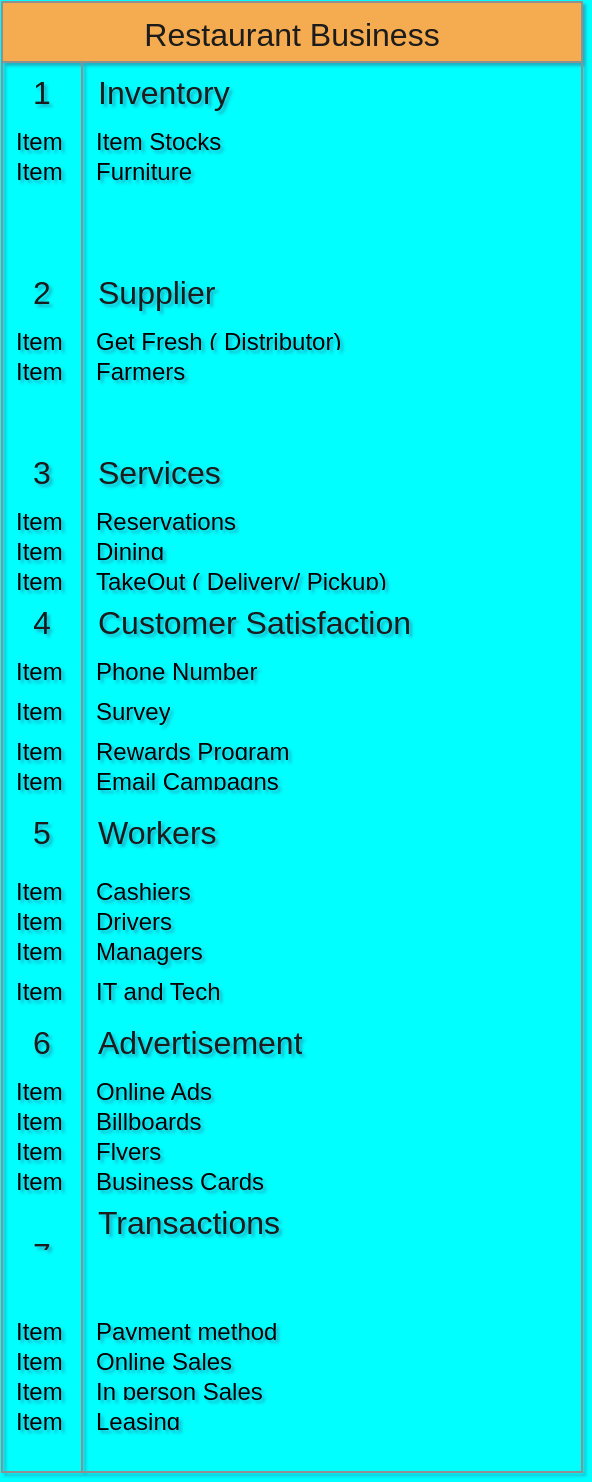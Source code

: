 <mxfile version="24.7.17">
  <diagram name="Page-1" id="s_CmlT2ljx63GRdVbJf7">
    <mxGraphModel dx="1042" dy="1830" grid="1" gridSize="10" guides="1" tooltips="1" connect="1" arrows="1" fold="1" page="1" pageScale="1" pageWidth="827" pageHeight="1169" background="#00FFFF" math="0" shadow="1">
      <root>
        <mxCell id="0" />
        <mxCell id="1" parent="0" />
        <mxCell id="Ntl6VfkrKiZV54SrpeyR-69" value="Restaurant Business" style="shape=table;startSize=30;container=1;collapsible=0;childLayout=tableLayout;fixedRows=1;rowLines=0;fontStyle=0;strokeColor=#909090;fontSize=16;rounded=0;labelBackgroundColor=none;fillColor=#F5AB50;fontColor=#1A1A1A;" vertex="1" parent="1">
          <mxGeometry x="130" y="-952" width="290" height="735" as="geometry" />
        </mxCell>
        <mxCell id="Ntl6VfkrKiZV54SrpeyR-70" value="" style="shape=tableRow;horizontal=0;startSize=0;swimlaneHead=0;swimlaneBody=0;top=0;left=0;bottom=0;right=0;collapsible=0;dropTarget=0;fillColor=none;points=[[0,0.5],[1,0.5]];portConstraint=eastwest;strokeColor=#909090;fontSize=16;rounded=0;labelBackgroundColor=none;fontColor=#1A1A1A;" vertex="1" parent="Ntl6VfkrKiZV54SrpeyR-69">
          <mxGeometry y="30" width="290" height="30" as="geometry" />
        </mxCell>
        <mxCell id="Ntl6VfkrKiZV54SrpeyR-71" value="1" style="shape=partialRectangle;html=1;whiteSpace=wrap;connectable=0;fillColor=none;top=0;left=0;bottom=0;right=0;overflow=hidden;pointerEvents=1;strokeColor=#909090;fontSize=16;rounded=0;labelBackgroundColor=none;fontColor=#1A1A1A;" vertex="1" parent="Ntl6VfkrKiZV54SrpeyR-70">
          <mxGeometry width="40" height="30" as="geometry">
            <mxRectangle width="40" height="30" as="alternateBounds" />
          </mxGeometry>
        </mxCell>
        <mxCell id="Ntl6VfkrKiZV54SrpeyR-72" value="Inventory" style="shape=partialRectangle;html=1;whiteSpace=wrap;connectable=0;fillColor=none;top=0;left=0;bottom=0;right=0;align=left;spacingLeft=6;overflow=hidden;strokeColor=#909090;fontSize=16;rounded=0;labelBackgroundColor=none;fontColor=#1A1A1A;" vertex="1" parent="Ntl6VfkrKiZV54SrpeyR-70">
          <mxGeometry x="40" width="250" height="30" as="geometry">
            <mxRectangle width="250" height="30" as="alternateBounds" />
          </mxGeometry>
        </mxCell>
        <mxCell id="Ntl6VfkrKiZV54SrpeyR-193" value="" style="shape=tableRow;horizontal=0;startSize=0;swimlaneHead=0;swimlaneBody=0;strokeColor=inherit;top=0;left=0;bottom=0;right=0;collapsible=0;dropTarget=0;fillColor=none;points=[[0,0.5],[1,0.5]];portConstraint=eastwest;fontSize=16;" vertex="1" parent="Ntl6VfkrKiZV54SrpeyR-69">
          <mxGeometry y="60" width="290" height="15" as="geometry" />
        </mxCell>
        <mxCell id="Ntl6VfkrKiZV54SrpeyR-194" value="Item 1" style="shape=partialRectangle;html=1;whiteSpace=wrap;connectable=0;strokeColor=inherit;overflow=hidden;fillColor=none;top=0;left=0;bottom=0;right=0;pointerEvents=1;fontSize=12;align=left;spacingLeft=5;" vertex="1" parent="Ntl6VfkrKiZV54SrpeyR-193">
          <mxGeometry width="40" height="15" as="geometry">
            <mxRectangle width="40" height="15" as="alternateBounds" />
          </mxGeometry>
        </mxCell>
        <mxCell id="Ntl6VfkrKiZV54SrpeyR-204" value="Item Stocks" style="shape=partialRectangle;html=1;whiteSpace=wrap;connectable=0;strokeColor=inherit;overflow=hidden;fillColor=none;top=0;left=0;bottom=0;right=0;pointerEvents=1;fontSize=12;align=left;spacingLeft=5;" vertex="1" parent="Ntl6VfkrKiZV54SrpeyR-193">
          <mxGeometry x="40" width="250" height="15" as="geometry">
            <mxRectangle width="250" height="15" as="alternateBounds" />
          </mxGeometry>
        </mxCell>
        <mxCell id="Ntl6VfkrKiZV54SrpeyR-195" value="" style="shape=tableRow;horizontal=0;startSize=0;swimlaneHead=0;swimlaneBody=0;strokeColor=inherit;top=0;left=0;bottom=0;right=0;collapsible=0;dropTarget=0;fillColor=none;points=[[0,0.5],[1,0.5]];portConstraint=eastwest;fontSize=16;" vertex="1" parent="Ntl6VfkrKiZV54SrpeyR-69">
          <mxGeometry y="75" width="290" height="20" as="geometry" />
        </mxCell>
        <mxCell id="Ntl6VfkrKiZV54SrpeyR-196" value="Item 2" style="shape=partialRectangle;html=1;whiteSpace=wrap;connectable=0;strokeColor=inherit;overflow=hidden;fillColor=none;top=0;left=0;bottom=0;right=0;pointerEvents=1;fontSize=12;align=left;spacingLeft=5;" vertex="1" parent="Ntl6VfkrKiZV54SrpeyR-195">
          <mxGeometry width="40" height="20" as="geometry">
            <mxRectangle width="40" height="20" as="alternateBounds" />
          </mxGeometry>
        </mxCell>
        <mxCell id="Ntl6VfkrKiZV54SrpeyR-203" value="Furniture" style="shape=partialRectangle;html=1;whiteSpace=wrap;connectable=0;strokeColor=inherit;overflow=hidden;fillColor=none;top=0;left=0;bottom=0;right=0;pointerEvents=1;fontSize=12;align=left;spacingLeft=5;" vertex="1" parent="Ntl6VfkrKiZV54SrpeyR-195">
          <mxGeometry x="40" width="250" height="20" as="geometry">
            <mxRectangle width="250" height="20" as="alternateBounds" />
          </mxGeometry>
        </mxCell>
        <mxCell id="Ntl6VfkrKiZV54SrpeyR-197" value="" style="shape=tableRow;horizontal=0;startSize=0;swimlaneHead=0;swimlaneBody=0;strokeColor=inherit;top=0;left=0;bottom=0;right=0;collapsible=0;dropTarget=0;fillColor=none;points=[[0,0.5],[1,0.5]];portConstraint=eastwest;fontSize=16;" vertex="1" parent="Ntl6VfkrKiZV54SrpeyR-69">
          <mxGeometry y="95" width="290" height="20" as="geometry" />
        </mxCell>
        <mxCell id="Ntl6VfkrKiZV54SrpeyR-198" value="" style="shape=partialRectangle;html=1;whiteSpace=wrap;connectable=0;strokeColor=inherit;overflow=hidden;fillColor=none;top=0;left=0;bottom=0;right=0;pointerEvents=1;fontSize=12;align=left;spacingLeft=5;" vertex="1" parent="Ntl6VfkrKiZV54SrpeyR-197">
          <mxGeometry width="40" height="20" as="geometry">
            <mxRectangle width="40" height="20" as="alternateBounds" />
          </mxGeometry>
        </mxCell>
        <mxCell id="Ntl6VfkrKiZV54SrpeyR-202" value="" style="shape=partialRectangle;html=1;whiteSpace=wrap;connectable=0;strokeColor=inherit;overflow=hidden;fillColor=none;top=0;left=0;bottom=0;right=0;pointerEvents=1;fontSize=12;align=left;spacingLeft=5;" vertex="1" parent="Ntl6VfkrKiZV54SrpeyR-197">
          <mxGeometry x="40" width="250" height="20" as="geometry">
            <mxRectangle width="250" height="20" as="alternateBounds" />
          </mxGeometry>
        </mxCell>
        <mxCell id="Ntl6VfkrKiZV54SrpeyR-199" style="shape=tableRow;horizontal=0;startSize=0;swimlaneHead=0;swimlaneBody=0;strokeColor=inherit;top=0;left=0;bottom=0;right=0;collapsible=0;dropTarget=0;fillColor=none;points=[[0,0.5],[1,0.5]];portConstraint=eastwest;fontSize=16;" vertex="1" parent="Ntl6VfkrKiZV54SrpeyR-69">
          <mxGeometry y="115" width="290" height="15" as="geometry" />
        </mxCell>
        <mxCell id="Ntl6VfkrKiZV54SrpeyR-200" value="" style="shape=partialRectangle;html=1;whiteSpace=wrap;connectable=0;strokeColor=inherit;overflow=hidden;fillColor=none;top=0;left=0;bottom=0;right=0;pointerEvents=1;fontSize=12;align=left;spacingLeft=5;" vertex="1" parent="Ntl6VfkrKiZV54SrpeyR-199">
          <mxGeometry width="40" height="15" as="geometry">
            <mxRectangle width="40" height="15" as="alternateBounds" />
          </mxGeometry>
        </mxCell>
        <mxCell id="Ntl6VfkrKiZV54SrpeyR-201" value="" style="shape=partialRectangle;html=1;whiteSpace=wrap;connectable=0;strokeColor=inherit;overflow=hidden;fillColor=none;top=0;left=0;bottom=0;right=0;pointerEvents=1;fontSize=12;align=left;spacingLeft=5;" vertex="1" parent="Ntl6VfkrKiZV54SrpeyR-199">
          <mxGeometry x="40" width="250" height="15" as="geometry">
            <mxRectangle width="250" height="15" as="alternateBounds" />
          </mxGeometry>
        </mxCell>
        <mxCell id="Ntl6VfkrKiZV54SrpeyR-73" value="" style="shape=tableRow;horizontal=0;startSize=0;swimlaneHead=0;swimlaneBody=0;top=0;left=0;bottom=0;right=0;collapsible=0;dropTarget=0;fillColor=none;points=[[0,0.5],[1,0.5]];portConstraint=eastwest;strokeColor=#909090;fontSize=16;rounded=0;labelBackgroundColor=none;fontColor=#1A1A1A;" vertex="1" parent="Ntl6VfkrKiZV54SrpeyR-69">
          <mxGeometry y="130" width="290" height="30" as="geometry" />
        </mxCell>
        <mxCell id="Ntl6VfkrKiZV54SrpeyR-74" value="2" style="shape=partialRectangle;html=1;whiteSpace=wrap;connectable=0;fillColor=none;top=0;left=0;bottom=0;right=0;overflow=hidden;strokeColor=#909090;fontSize=16;rounded=0;labelBackgroundColor=none;fontColor=#1A1A1A;" vertex="1" parent="Ntl6VfkrKiZV54SrpeyR-73">
          <mxGeometry width="40" height="30" as="geometry">
            <mxRectangle width="40" height="30" as="alternateBounds" />
          </mxGeometry>
        </mxCell>
        <mxCell id="Ntl6VfkrKiZV54SrpeyR-75" value="Supplier" style="shape=partialRectangle;html=1;whiteSpace=wrap;connectable=0;fillColor=none;top=0;left=0;bottom=0;right=0;align=left;spacingLeft=6;overflow=hidden;strokeColor=#909090;fontSize=16;rounded=0;labelBackgroundColor=none;fontColor=#1A1A1A;" vertex="1" parent="Ntl6VfkrKiZV54SrpeyR-73">
          <mxGeometry x="40" width="250" height="30" as="geometry">
            <mxRectangle width="250" height="30" as="alternateBounds" />
          </mxGeometry>
        </mxCell>
        <mxCell id="Ntl6VfkrKiZV54SrpeyR-206" value="" style="shape=tableRow;horizontal=0;startSize=0;swimlaneHead=0;swimlaneBody=0;strokeColor=inherit;top=0;left=0;bottom=0;right=0;collapsible=0;dropTarget=0;fillColor=none;points=[[0,0.5],[1,0.5]];portConstraint=eastwest;fontSize=16;" vertex="1" parent="Ntl6VfkrKiZV54SrpeyR-69">
          <mxGeometry y="160" width="290" height="15" as="geometry" />
        </mxCell>
        <mxCell id="Ntl6VfkrKiZV54SrpeyR-207" value="Item 1" style="shape=partialRectangle;html=1;whiteSpace=wrap;connectable=0;strokeColor=inherit;overflow=hidden;fillColor=none;top=0;left=0;bottom=0;right=0;pointerEvents=1;fontSize=12;align=left;spacingLeft=5;" vertex="1" parent="Ntl6VfkrKiZV54SrpeyR-206">
          <mxGeometry width="40" height="15" as="geometry">
            <mxRectangle width="40" height="15" as="alternateBounds" />
          </mxGeometry>
        </mxCell>
        <mxCell id="Ntl6VfkrKiZV54SrpeyR-217" value="Get Fresh ( Distributor)" style="shape=partialRectangle;html=1;whiteSpace=wrap;connectable=0;strokeColor=inherit;overflow=hidden;fillColor=none;top=0;left=0;bottom=0;right=0;pointerEvents=1;fontSize=12;align=left;spacingLeft=5;" vertex="1" parent="Ntl6VfkrKiZV54SrpeyR-206">
          <mxGeometry x="40" width="250" height="15" as="geometry">
            <mxRectangle width="250" height="15" as="alternateBounds" />
          </mxGeometry>
        </mxCell>
        <mxCell id="Ntl6VfkrKiZV54SrpeyR-208" value="" style="shape=tableRow;horizontal=0;startSize=0;swimlaneHead=0;swimlaneBody=0;strokeColor=inherit;top=0;left=0;bottom=0;right=0;collapsible=0;dropTarget=0;fillColor=none;points=[[0,0.5],[1,0.5]];portConstraint=eastwest;fontSize=16;" vertex="1" parent="Ntl6VfkrKiZV54SrpeyR-69">
          <mxGeometry y="175" width="290" height="15" as="geometry" />
        </mxCell>
        <mxCell id="Ntl6VfkrKiZV54SrpeyR-209" value="Item 2" style="shape=partialRectangle;html=1;whiteSpace=wrap;connectable=0;strokeColor=inherit;overflow=hidden;fillColor=none;top=0;left=0;bottom=0;right=0;pointerEvents=1;fontSize=12;align=left;spacingLeft=5;" vertex="1" parent="Ntl6VfkrKiZV54SrpeyR-208">
          <mxGeometry width="40" height="15" as="geometry">
            <mxRectangle width="40" height="15" as="alternateBounds" />
          </mxGeometry>
        </mxCell>
        <mxCell id="Ntl6VfkrKiZV54SrpeyR-216" value="Farmers" style="shape=partialRectangle;html=1;whiteSpace=wrap;connectable=0;strokeColor=inherit;overflow=hidden;fillColor=none;top=0;left=0;bottom=0;right=0;pointerEvents=1;fontSize=12;align=left;spacingLeft=5;" vertex="1" parent="Ntl6VfkrKiZV54SrpeyR-208">
          <mxGeometry x="40" width="250" height="15" as="geometry">
            <mxRectangle width="250" height="15" as="alternateBounds" />
          </mxGeometry>
        </mxCell>
        <mxCell id="Ntl6VfkrKiZV54SrpeyR-210" value="" style="shape=tableRow;horizontal=0;startSize=0;swimlaneHead=0;swimlaneBody=0;strokeColor=inherit;top=0;left=0;bottom=0;right=0;collapsible=0;dropTarget=0;fillColor=none;points=[[0,0.5],[1,0.5]];portConstraint=eastwest;fontSize=16;" vertex="1" parent="Ntl6VfkrKiZV54SrpeyR-69">
          <mxGeometry y="190" width="290" height="15" as="geometry" />
        </mxCell>
        <mxCell id="Ntl6VfkrKiZV54SrpeyR-211" value="" style="shape=partialRectangle;html=1;whiteSpace=wrap;connectable=0;strokeColor=inherit;overflow=hidden;fillColor=none;top=0;left=0;bottom=0;right=0;pointerEvents=1;fontSize=12;align=left;spacingLeft=5;" vertex="1" parent="Ntl6VfkrKiZV54SrpeyR-210">
          <mxGeometry width="40" height="15" as="geometry">
            <mxRectangle width="40" height="15" as="alternateBounds" />
          </mxGeometry>
        </mxCell>
        <mxCell id="Ntl6VfkrKiZV54SrpeyR-215" value="" style="shape=partialRectangle;html=1;whiteSpace=wrap;connectable=0;strokeColor=inherit;overflow=hidden;fillColor=none;top=0;left=0;bottom=0;right=0;pointerEvents=1;fontSize=12;align=left;spacingLeft=5;" vertex="1" parent="Ntl6VfkrKiZV54SrpeyR-210">
          <mxGeometry x="40" width="250" height="15" as="geometry">
            <mxRectangle width="250" height="15" as="alternateBounds" />
          </mxGeometry>
        </mxCell>
        <mxCell id="Ntl6VfkrKiZV54SrpeyR-212" style="shape=tableRow;horizontal=0;startSize=0;swimlaneHead=0;swimlaneBody=0;strokeColor=inherit;top=0;left=0;bottom=0;right=0;collapsible=0;dropTarget=0;fillColor=none;points=[[0,0.5],[1,0.5]];portConstraint=eastwest;fontSize=16;" vertex="1" parent="Ntl6VfkrKiZV54SrpeyR-69">
          <mxGeometry y="205" width="290" height="15" as="geometry" />
        </mxCell>
        <mxCell id="Ntl6VfkrKiZV54SrpeyR-213" value="" style="shape=partialRectangle;html=1;whiteSpace=wrap;connectable=0;strokeColor=inherit;overflow=hidden;fillColor=none;top=0;left=0;bottom=0;right=0;pointerEvents=1;fontSize=12;align=left;spacingLeft=5;" vertex="1" parent="Ntl6VfkrKiZV54SrpeyR-212">
          <mxGeometry width="40" height="15" as="geometry">
            <mxRectangle width="40" height="15" as="alternateBounds" />
          </mxGeometry>
        </mxCell>
        <mxCell id="Ntl6VfkrKiZV54SrpeyR-214" value="" style="shape=partialRectangle;html=1;whiteSpace=wrap;connectable=0;strokeColor=inherit;overflow=hidden;fillColor=none;top=0;left=0;bottom=0;right=0;pointerEvents=1;fontSize=12;align=left;spacingLeft=5;" vertex="1" parent="Ntl6VfkrKiZV54SrpeyR-212">
          <mxGeometry x="40" width="250" height="15" as="geometry">
            <mxRectangle width="250" height="15" as="alternateBounds" />
          </mxGeometry>
        </mxCell>
        <mxCell id="Ntl6VfkrKiZV54SrpeyR-76" value="" style="shape=tableRow;horizontal=0;startSize=0;swimlaneHead=0;swimlaneBody=0;top=0;left=0;bottom=0;right=0;collapsible=0;dropTarget=0;fillColor=none;points=[[0,0.5],[1,0.5]];portConstraint=eastwest;strokeColor=#909090;fontSize=16;rounded=0;labelBackgroundColor=none;fontColor=#1A1A1A;" vertex="1" parent="Ntl6VfkrKiZV54SrpeyR-69">
          <mxGeometry y="220" width="290" height="30" as="geometry" />
        </mxCell>
        <mxCell id="Ntl6VfkrKiZV54SrpeyR-77" value="3" style="shape=partialRectangle;html=1;whiteSpace=wrap;connectable=0;fillColor=none;top=0;left=0;bottom=0;right=0;overflow=hidden;strokeColor=#909090;fontSize=16;rounded=0;labelBackgroundColor=none;fontColor=#1A1A1A;" vertex="1" parent="Ntl6VfkrKiZV54SrpeyR-76">
          <mxGeometry width="40" height="30" as="geometry">
            <mxRectangle width="40" height="30" as="alternateBounds" />
          </mxGeometry>
        </mxCell>
        <mxCell id="Ntl6VfkrKiZV54SrpeyR-78" value="Services" style="shape=partialRectangle;html=1;whiteSpace=wrap;connectable=0;fillColor=none;top=0;left=0;bottom=0;right=0;align=left;spacingLeft=6;overflow=hidden;strokeColor=#909090;fontSize=16;rounded=0;labelBackgroundColor=none;fontColor=#1A1A1A;" vertex="1" parent="Ntl6VfkrKiZV54SrpeyR-76">
          <mxGeometry x="40" width="250" height="30" as="geometry">
            <mxRectangle width="250" height="30" as="alternateBounds" />
          </mxGeometry>
        </mxCell>
        <mxCell id="Ntl6VfkrKiZV54SrpeyR-163" value="" style="shape=tableRow;horizontal=0;startSize=0;swimlaneHead=0;swimlaneBody=0;strokeColor=inherit;top=0;left=0;bottom=0;right=0;collapsible=0;dropTarget=0;fillColor=none;points=[[0,0.5],[1,0.5]];portConstraint=eastwest;fontSize=16;" vertex="1" parent="Ntl6VfkrKiZV54SrpeyR-69">
          <mxGeometry y="250" width="290" height="15" as="geometry" />
        </mxCell>
        <mxCell id="Ntl6VfkrKiZV54SrpeyR-164" value="Item 1" style="shape=partialRectangle;html=1;whiteSpace=wrap;connectable=0;strokeColor=inherit;overflow=hidden;fillColor=none;top=0;left=0;bottom=0;right=0;pointerEvents=1;fontSize=12;align=left;spacingLeft=5;" vertex="1" parent="Ntl6VfkrKiZV54SrpeyR-163">
          <mxGeometry width="40" height="15" as="geometry">
            <mxRectangle width="40" height="15" as="alternateBounds" />
          </mxGeometry>
        </mxCell>
        <mxCell id="Ntl6VfkrKiZV54SrpeyR-165" value="Reservations" style="shape=partialRectangle;html=1;whiteSpace=wrap;connectable=0;strokeColor=inherit;overflow=hidden;fillColor=none;top=0;left=0;bottom=0;right=0;pointerEvents=1;fontSize=12;align=left;spacingLeft=5;" vertex="1" parent="Ntl6VfkrKiZV54SrpeyR-163">
          <mxGeometry x="40" width="250" height="15" as="geometry">
            <mxRectangle width="250" height="15" as="alternateBounds" />
          </mxGeometry>
        </mxCell>
        <mxCell id="Ntl6VfkrKiZV54SrpeyR-160" value="" style="shape=tableRow;horizontal=0;startSize=0;swimlaneHead=0;swimlaneBody=0;strokeColor=inherit;top=0;left=0;bottom=0;right=0;collapsible=0;dropTarget=0;fillColor=none;points=[[0,0.5],[1,0.5]];portConstraint=eastwest;fontSize=16;" vertex="1" parent="Ntl6VfkrKiZV54SrpeyR-69">
          <mxGeometry y="265" width="290" height="15" as="geometry" />
        </mxCell>
        <mxCell id="Ntl6VfkrKiZV54SrpeyR-161" value="Item 2" style="shape=partialRectangle;html=1;whiteSpace=wrap;connectable=0;strokeColor=inherit;overflow=hidden;fillColor=none;top=0;left=0;bottom=0;right=0;pointerEvents=1;fontSize=12;align=left;spacingLeft=5;" vertex="1" parent="Ntl6VfkrKiZV54SrpeyR-160">
          <mxGeometry width="40" height="15" as="geometry">
            <mxRectangle width="40" height="15" as="alternateBounds" />
          </mxGeometry>
        </mxCell>
        <mxCell id="Ntl6VfkrKiZV54SrpeyR-162" value="Dining" style="shape=partialRectangle;html=1;whiteSpace=wrap;connectable=0;strokeColor=inherit;overflow=hidden;fillColor=none;top=0;left=0;bottom=0;right=0;pointerEvents=1;fontSize=12;align=left;spacingLeft=5;" vertex="1" parent="Ntl6VfkrKiZV54SrpeyR-160">
          <mxGeometry x="40" width="250" height="15" as="geometry">
            <mxRectangle width="250" height="15" as="alternateBounds" />
          </mxGeometry>
        </mxCell>
        <mxCell id="Ntl6VfkrKiZV54SrpeyR-157" value="" style="shape=tableRow;horizontal=0;startSize=0;swimlaneHead=0;swimlaneBody=0;strokeColor=inherit;top=0;left=0;bottom=0;right=0;collapsible=0;dropTarget=0;fillColor=none;points=[[0,0.5],[1,0.5]];portConstraint=eastwest;fontSize=16;" vertex="1" parent="Ntl6VfkrKiZV54SrpeyR-69">
          <mxGeometry y="280" width="290" height="15" as="geometry" />
        </mxCell>
        <mxCell id="Ntl6VfkrKiZV54SrpeyR-158" value="Item 3" style="shape=partialRectangle;html=1;whiteSpace=wrap;connectable=0;strokeColor=inherit;overflow=hidden;fillColor=none;top=0;left=0;bottom=0;right=0;pointerEvents=1;fontSize=12;align=left;spacingLeft=5;" vertex="1" parent="Ntl6VfkrKiZV54SrpeyR-157">
          <mxGeometry width="40" height="15" as="geometry">
            <mxRectangle width="40" height="15" as="alternateBounds" />
          </mxGeometry>
        </mxCell>
        <mxCell id="Ntl6VfkrKiZV54SrpeyR-159" value="TakeOut ( Delivery/ Pickup)" style="shape=partialRectangle;html=1;whiteSpace=wrap;connectable=0;strokeColor=inherit;overflow=hidden;fillColor=none;top=0;left=0;bottom=0;right=0;pointerEvents=1;fontSize=12;align=left;spacingLeft=5;" vertex="1" parent="Ntl6VfkrKiZV54SrpeyR-157">
          <mxGeometry x="40" width="250" height="15" as="geometry">
            <mxRectangle width="250" height="15" as="alternateBounds" />
          </mxGeometry>
        </mxCell>
        <mxCell id="Ntl6VfkrKiZV54SrpeyR-81" value="" style="shape=tableRow;horizontal=0;startSize=0;swimlaneHead=0;swimlaneBody=0;top=0;left=0;bottom=0;right=0;collapsible=0;dropTarget=0;fillColor=none;points=[[0,0.5],[1,0.5]];portConstraint=eastwest;strokeColor=#909090;fontSize=16;rounded=0;labelBackgroundColor=none;fontColor=#1A1A1A;" vertex="1" parent="Ntl6VfkrKiZV54SrpeyR-69">
          <mxGeometry y="295" width="290" height="30" as="geometry" />
        </mxCell>
        <mxCell id="Ntl6VfkrKiZV54SrpeyR-82" value="4" style="shape=partialRectangle;html=1;whiteSpace=wrap;connectable=0;fillColor=none;top=0;left=0;bottom=0;right=0;overflow=hidden;pointerEvents=1;strokeColor=#909090;fontSize=16;rounded=0;labelBackgroundColor=none;fontColor=#1A1A1A;" vertex="1" parent="Ntl6VfkrKiZV54SrpeyR-81">
          <mxGeometry width="40" height="30" as="geometry">
            <mxRectangle width="40" height="30" as="alternateBounds" />
          </mxGeometry>
        </mxCell>
        <mxCell id="Ntl6VfkrKiZV54SrpeyR-83" value="Customer Satisfaction" style="shape=partialRectangle;html=1;whiteSpace=wrap;connectable=0;fillColor=none;top=0;left=0;bottom=0;right=0;align=left;spacingLeft=6;overflow=hidden;strokeColor=#909090;fontSize=16;rounded=0;labelBackgroundColor=none;fontColor=#1A1A1A;" vertex="1" parent="Ntl6VfkrKiZV54SrpeyR-81">
          <mxGeometry x="40" width="250" height="30" as="geometry">
            <mxRectangle width="250" height="30" as="alternateBounds" />
          </mxGeometry>
        </mxCell>
        <mxCell id="Ntl6VfkrKiZV54SrpeyR-169" value="" style="shape=tableRow;horizontal=0;startSize=0;swimlaneHead=0;swimlaneBody=0;strokeColor=inherit;top=0;left=0;bottom=0;right=0;collapsible=0;dropTarget=0;fillColor=none;points=[[0,0.5],[1,0.5]];portConstraint=eastwest;fontSize=16;" vertex="1" parent="Ntl6VfkrKiZV54SrpeyR-69">
          <mxGeometry y="325" width="290" height="20" as="geometry" />
        </mxCell>
        <mxCell id="Ntl6VfkrKiZV54SrpeyR-170" value="Item 2" style="shape=partialRectangle;html=1;whiteSpace=wrap;connectable=0;strokeColor=inherit;overflow=hidden;fillColor=none;top=0;left=0;bottom=0;right=0;pointerEvents=1;fontSize=12;align=left;spacingLeft=5;" vertex="1" parent="Ntl6VfkrKiZV54SrpeyR-169">
          <mxGeometry width="40" height="20" as="geometry">
            <mxRectangle width="40" height="20" as="alternateBounds" />
          </mxGeometry>
        </mxCell>
        <mxCell id="Ntl6VfkrKiZV54SrpeyR-177" value="Phone Number" style="shape=partialRectangle;html=1;whiteSpace=wrap;connectable=0;strokeColor=inherit;overflow=hidden;fillColor=none;top=0;left=0;bottom=0;right=0;pointerEvents=1;fontSize=12;align=left;spacingLeft=5;" vertex="1" parent="Ntl6VfkrKiZV54SrpeyR-169">
          <mxGeometry x="40" width="250" height="20" as="geometry">
            <mxRectangle width="250" height="20" as="alternateBounds" />
          </mxGeometry>
        </mxCell>
        <mxCell id="Ntl6VfkrKiZV54SrpeyR-167" value="" style="shape=tableRow;horizontal=0;startSize=0;swimlaneHead=0;swimlaneBody=0;strokeColor=inherit;top=0;left=0;bottom=0;right=0;collapsible=0;dropTarget=0;fillColor=none;points=[[0,0.5],[1,0.5]];portConstraint=eastwest;fontSize=16;" vertex="1" parent="Ntl6VfkrKiZV54SrpeyR-69">
          <mxGeometry y="345" width="290" height="20" as="geometry" />
        </mxCell>
        <mxCell id="Ntl6VfkrKiZV54SrpeyR-168" value="Item 1" style="shape=partialRectangle;html=1;whiteSpace=wrap;connectable=0;strokeColor=inherit;overflow=hidden;fillColor=none;top=0;left=0;bottom=0;right=0;pointerEvents=1;fontSize=12;align=left;spacingLeft=5;" vertex="1" parent="Ntl6VfkrKiZV54SrpeyR-167">
          <mxGeometry width="40" height="20" as="geometry">
            <mxRectangle width="40" height="20" as="alternateBounds" />
          </mxGeometry>
        </mxCell>
        <mxCell id="Ntl6VfkrKiZV54SrpeyR-178" value="Survey" style="shape=partialRectangle;html=1;whiteSpace=wrap;connectable=0;strokeColor=inherit;overflow=hidden;fillColor=none;top=0;left=0;bottom=0;right=0;pointerEvents=1;fontSize=12;align=left;spacingLeft=5;" vertex="1" parent="Ntl6VfkrKiZV54SrpeyR-167">
          <mxGeometry x="40" width="250" height="20" as="geometry">
            <mxRectangle width="250" height="20" as="alternateBounds" />
          </mxGeometry>
        </mxCell>
        <mxCell id="Ntl6VfkrKiZV54SrpeyR-171" value="" style="shape=tableRow;horizontal=0;startSize=0;swimlaneHead=0;swimlaneBody=0;strokeColor=inherit;top=0;left=0;bottom=0;right=0;collapsible=0;dropTarget=0;fillColor=none;points=[[0,0.5],[1,0.5]];portConstraint=eastwest;fontSize=16;" vertex="1" parent="Ntl6VfkrKiZV54SrpeyR-69">
          <mxGeometry y="365" width="290" height="15" as="geometry" />
        </mxCell>
        <mxCell id="Ntl6VfkrKiZV54SrpeyR-172" value="Item 3" style="shape=partialRectangle;html=1;whiteSpace=wrap;connectable=0;strokeColor=inherit;overflow=hidden;fillColor=none;top=0;left=0;bottom=0;right=0;pointerEvents=1;fontSize=12;align=left;spacingLeft=5;" vertex="1" parent="Ntl6VfkrKiZV54SrpeyR-171">
          <mxGeometry width="40" height="15" as="geometry">
            <mxRectangle width="40" height="15" as="alternateBounds" />
          </mxGeometry>
        </mxCell>
        <mxCell id="Ntl6VfkrKiZV54SrpeyR-176" value="Rewards Program" style="shape=partialRectangle;html=1;whiteSpace=wrap;connectable=0;strokeColor=inherit;overflow=hidden;fillColor=none;top=0;left=0;bottom=0;right=0;pointerEvents=1;fontSize=12;align=left;spacingLeft=5;" vertex="1" parent="Ntl6VfkrKiZV54SrpeyR-171">
          <mxGeometry x="40" width="250" height="15" as="geometry">
            <mxRectangle width="250" height="15" as="alternateBounds" />
          </mxGeometry>
        </mxCell>
        <mxCell id="Ntl6VfkrKiZV54SrpeyR-173" style="shape=tableRow;horizontal=0;startSize=0;swimlaneHead=0;swimlaneBody=0;strokeColor=inherit;top=0;left=0;bottom=0;right=0;collapsible=0;dropTarget=0;fillColor=none;points=[[0,0.5],[1,0.5]];portConstraint=eastwest;fontSize=16;" vertex="1" parent="Ntl6VfkrKiZV54SrpeyR-69">
          <mxGeometry y="380" width="290" height="15" as="geometry" />
        </mxCell>
        <mxCell id="Ntl6VfkrKiZV54SrpeyR-174" value="Item 4" style="shape=partialRectangle;html=1;whiteSpace=wrap;connectable=0;strokeColor=inherit;overflow=hidden;fillColor=none;top=0;left=0;bottom=0;right=0;pointerEvents=1;fontSize=12;align=left;spacingLeft=5;" vertex="1" parent="Ntl6VfkrKiZV54SrpeyR-173">
          <mxGeometry width="40" height="15" as="geometry">
            <mxRectangle width="40" height="15" as="alternateBounds" />
          </mxGeometry>
        </mxCell>
        <mxCell id="Ntl6VfkrKiZV54SrpeyR-175" value="Email Campagns" style="shape=partialRectangle;html=1;whiteSpace=wrap;connectable=0;strokeColor=inherit;overflow=hidden;fillColor=none;top=0;left=0;bottom=0;right=0;pointerEvents=1;fontSize=12;align=left;spacingLeft=5;" vertex="1" parent="Ntl6VfkrKiZV54SrpeyR-173">
          <mxGeometry x="40" width="250" height="15" as="geometry">
            <mxRectangle width="250" height="15" as="alternateBounds" />
          </mxGeometry>
        </mxCell>
        <mxCell id="Ntl6VfkrKiZV54SrpeyR-84" value="" style="shape=tableRow;horizontal=0;startSize=0;swimlaneHead=0;swimlaneBody=0;top=0;left=0;bottom=0;right=0;collapsible=0;dropTarget=0;fillColor=none;points=[[0,0.5],[1,0.5]];portConstraint=eastwest;strokeColor=#909090;fontSize=16;rounded=0;labelBackgroundColor=none;fontColor=#1A1A1A;" vertex="1" parent="Ntl6VfkrKiZV54SrpeyR-69">
          <mxGeometry y="395" width="290" height="40" as="geometry" />
        </mxCell>
        <mxCell id="Ntl6VfkrKiZV54SrpeyR-85" value="5" style="shape=partialRectangle;html=1;whiteSpace=wrap;connectable=0;fillColor=none;top=0;left=0;bottom=0;right=0;overflow=hidden;strokeColor=#909090;fontSize=16;rounded=0;labelBackgroundColor=none;fontColor=#1A1A1A;" vertex="1" parent="Ntl6VfkrKiZV54SrpeyR-84">
          <mxGeometry width="40" height="40" as="geometry">
            <mxRectangle width="40" height="40" as="alternateBounds" />
          </mxGeometry>
        </mxCell>
        <mxCell id="Ntl6VfkrKiZV54SrpeyR-86" value="Workers" style="shape=partialRectangle;html=1;whiteSpace=wrap;connectable=0;fillColor=none;top=0;left=0;bottom=0;right=0;align=left;spacingLeft=6;overflow=hidden;strokeColor=#909090;fontSize=16;rounded=0;labelBackgroundColor=none;fontColor=#1A1A1A;" vertex="1" parent="Ntl6VfkrKiZV54SrpeyR-84">
          <mxGeometry x="40" width="250" height="40" as="geometry">
            <mxRectangle width="250" height="40" as="alternateBounds" />
          </mxGeometry>
        </mxCell>
        <mxCell id="Ntl6VfkrKiZV54SrpeyR-142" value="" style="shape=tableRow;horizontal=0;startSize=0;swimlaneHead=0;swimlaneBody=0;strokeColor=inherit;top=0;left=0;bottom=0;right=0;collapsible=0;dropTarget=0;fillColor=none;points=[[0,0.5],[1,0.5]];portConstraint=eastwest;fontSize=16;" vertex="1" parent="Ntl6VfkrKiZV54SrpeyR-69">
          <mxGeometry y="435" width="290" height="15" as="geometry" />
        </mxCell>
        <mxCell id="Ntl6VfkrKiZV54SrpeyR-143" value="Item 1" style="shape=partialRectangle;html=1;whiteSpace=wrap;connectable=0;strokeColor=inherit;overflow=hidden;fillColor=none;top=0;left=0;bottom=0;right=0;pointerEvents=1;fontSize=12;align=left;spacingLeft=5;" vertex="1" parent="Ntl6VfkrKiZV54SrpeyR-142">
          <mxGeometry width="40" height="15" as="geometry">
            <mxRectangle width="40" height="15" as="alternateBounds" />
          </mxGeometry>
        </mxCell>
        <mxCell id="Ntl6VfkrKiZV54SrpeyR-153" value="Cashiers" style="shape=partialRectangle;html=1;whiteSpace=wrap;connectable=0;strokeColor=inherit;overflow=hidden;fillColor=none;top=0;left=0;bottom=0;right=0;pointerEvents=1;fontSize=12;align=left;spacingLeft=5;" vertex="1" parent="Ntl6VfkrKiZV54SrpeyR-142">
          <mxGeometry x="40" width="250" height="15" as="geometry">
            <mxRectangle width="250" height="15" as="alternateBounds" />
          </mxGeometry>
        </mxCell>
        <mxCell id="Ntl6VfkrKiZV54SrpeyR-144" value="" style="shape=tableRow;horizontal=0;startSize=0;swimlaneHead=0;swimlaneBody=0;strokeColor=inherit;top=0;left=0;bottom=0;right=0;collapsible=0;dropTarget=0;fillColor=none;points=[[0,0.5],[1,0.5]];portConstraint=eastwest;fontSize=16;" vertex="1" parent="Ntl6VfkrKiZV54SrpeyR-69">
          <mxGeometry y="450" width="290" height="15" as="geometry" />
        </mxCell>
        <mxCell id="Ntl6VfkrKiZV54SrpeyR-145" value="Item 2" style="shape=partialRectangle;html=1;whiteSpace=wrap;connectable=0;strokeColor=inherit;overflow=hidden;fillColor=none;top=0;left=0;bottom=0;right=0;pointerEvents=1;fontSize=12;align=left;spacingLeft=5;" vertex="1" parent="Ntl6VfkrKiZV54SrpeyR-144">
          <mxGeometry width="40" height="15" as="geometry">
            <mxRectangle width="40" height="15" as="alternateBounds" />
          </mxGeometry>
        </mxCell>
        <mxCell id="Ntl6VfkrKiZV54SrpeyR-152" value="Drivers" style="shape=partialRectangle;html=1;whiteSpace=wrap;connectable=0;strokeColor=inherit;overflow=hidden;fillColor=none;top=0;left=0;bottom=0;right=0;pointerEvents=1;fontSize=12;align=left;spacingLeft=5;" vertex="1" parent="Ntl6VfkrKiZV54SrpeyR-144">
          <mxGeometry x="40" width="250" height="15" as="geometry">
            <mxRectangle width="250" height="15" as="alternateBounds" />
          </mxGeometry>
        </mxCell>
        <mxCell id="Ntl6VfkrKiZV54SrpeyR-146" value="" style="shape=tableRow;horizontal=0;startSize=0;swimlaneHead=0;swimlaneBody=0;strokeColor=inherit;top=0;left=0;bottom=0;right=0;collapsible=0;dropTarget=0;fillColor=none;points=[[0,0.5],[1,0.5]];portConstraint=eastwest;fontSize=16;" vertex="1" parent="Ntl6VfkrKiZV54SrpeyR-69">
          <mxGeometry y="465" width="290" height="20" as="geometry" />
        </mxCell>
        <mxCell id="Ntl6VfkrKiZV54SrpeyR-147" value="Item 3" style="shape=partialRectangle;html=1;whiteSpace=wrap;connectable=0;strokeColor=inherit;overflow=hidden;fillColor=none;top=0;left=0;bottom=0;right=0;pointerEvents=1;fontSize=12;align=left;spacingLeft=5;" vertex="1" parent="Ntl6VfkrKiZV54SrpeyR-146">
          <mxGeometry width="40" height="20" as="geometry">
            <mxRectangle width="40" height="20" as="alternateBounds" />
          </mxGeometry>
        </mxCell>
        <mxCell id="Ntl6VfkrKiZV54SrpeyR-151" value="Managers" style="shape=partialRectangle;html=1;whiteSpace=wrap;connectable=0;strokeColor=inherit;overflow=hidden;fillColor=none;top=0;left=0;bottom=0;right=0;pointerEvents=1;fontSize=12;align=left;spacingLeft=5;" vertex="1" parent="Ntl6VfkrKiZV54SrpeyR-146">
          <mxGeometry x="40" width="250" height="20" as="geometry">
            <mxRectangle width="250" height="20" as="alternateBounds" />
          </mxGeometry>
        </mxCell>
        <mxCell id="Ntl6VfkrKiZV54SrpeyR-148" style="shape=tableRow;horizontal=0;startSize=0;swimlaneHead=0;swimlaneBody=0;strokeColor=inherit;top=0;left=0;bottom=0;right=0;collapsible=0;dropTarget=0;fillColor=none;points=[[0,0.5],[1,0.5]];portConstraint=eastwest;fontSize=16;" vertex="1" parent="Ntl6VfkrKiZV54SrpeyR-69">
          <mxGeometry y="485" width="290" height="20" as="geometry" />
        </mxCell>
        <mxCell id="Ntl6VfkrKiZV54SrpeyR-149" value="Item 4" style="shape=partialRectangle;html=1;whiteSpace=wrap;connectable=0;strokeColor=inherit;overflow=hidden;fillColor=none;top=0;left=0;bottom=0;right=0;pointerEvents=1;fontSize=12;align=left;spacingLeft=5;" vertex="1" parent="Ntl6VfkrKiZV54SrpeyR-148">
          <mxGeometry width="40" height="20" as="geometry">
            <mxRectangle width="40" height="20" as="alternateBounds" />
          </mxGeometry>
        </mxCell>
        <mxCell id="Ntl6VfkrKiZV54SrpeyR-150" value="IT and Tech&amp;nbsp;" style="shape=partialRectangle;html=1;whiteSpace=wrap;connectable=0;strokeColor=inherit;overflow=hidden;fillColor=none;top=0;left=0;bottom=0;right=0;pointerEvents=1;fontSize=12;align=left;spacingLeft=5;" vertex="1" parent="Ntl6VfkrKiZV54SrpeyR-148">
          <mxGeometry x="40" width="250" height="20" as="geometry">
            <mxRectangle width="250" height="20" as="alternateBounds" />
          </mxGeometry>
        </mxCell>
        <mxCell id="Ntl6VfkrKiZV54SrpeyR-87" value="" style="shape=tableRow;horizontal=0;startSize=0;swimlaneHead=0;swimlaneBody=0;top=0;left=0;bottom=0;right=0;collapsible=0;dropTarget=0;fillColor=none;points=[[0,0.5],[1,0.5]];portConstraint=eastwest;strokeColor=#909090;fontSize=16;rounded=0;labelBackgroundColor=none;fontColor=#1A1A1A;" vertex="1" parent="Ntl6VfkrKiZV54SrpeyR-69">
          <mxGeometry y="505" width="290" height="30" as="geometry" />
        </mxCell>
        <mxCell id="Ntl6VfkrKiZV54SrpeyR-88" value="6" style="shape=partialRectangle;html=1;whiteSpace=wrap;connectable=0;fillColor=none;top=0;left=0;bottom=0;right=0;overflow=hidden;strokeColor=#909090;fontSize=16;rounded=0;labelBackgroundColor=none;fontColor=#1A1A1A;" vertex="1" parent="Ntl6VfkrKiZV54SrpeyR-87">
          <mxGeometry width="40" height="30" as="geometry">
            <mxRectangle width="40" height="30" as="alternateBounds" />
          </mxGeometry>
        </mxCell>
        <mxCell id="Ntl6VfkrKiZV54SrpeyR-89" value="Advertisement" style="shape=partialRectangle;html=1;whiteSpace=wrap;connectable=0;fillColor=none;top=0;left=0;bottom=0;right=0;align=left;spacingLeft=6;overflow=hidden;strokeColor=#909090;fontSize=16;rounded=0;labelBackgroundColor=none;fontColor=#1A1A1A;" vertex="1" parent="Ntl6VfkrKiZV54SrpeyR-87">
          <mxGeometry x="40" width="250" height="30" as="geometry">
            <mxRectangle width="250" height="30" as="alternateBounds" />
          </mxGeometry>
        </mxCell>
        <mxCell id="Ntl6VfkrKiZV54SrpeyR-120" value="" style="shape=tableRow;horizontal=0;startSize=0;swimlaneHead=0;swimlaneBody=0;strokeColor=inherit;top=0;left=0;bottom=0;right=0;collapsible=0;dropTarget=0;fillColor=none;points=[[0,0.5],[1,0.5]];portConstraint=eastwest;fontSize=16;" vertex="1" parent="Ntl6VfkrKiZV54SrpeyR-69">
          <mxGeometry y="535" width="290" height="15" as="geometry" />
        </mxCell>
        <mxCell id="Ntl6VfkrKiZV54SrpeyR-121" value="Item 3" style="shape=partialRectangle;html=1;whiteSpace=wrap;connectable=0;strokeColor=inherit;overflow=hidden;fillColor=none;top=0;left=0;bottom=0;right=0;pointerEvents=1;fontSize=12;align=left;spacingLeft=5;" vertex="1" parent="Ntl6VfkrKiZV54SrpeyR-120">
          <mxGeometry width="40" height="15" as="geometry">
            <mxRectangle width="40" height="15" as="alternateBounds" />
          </mxGeometry>
        </mxCell>
        <mxCell id="Ntl6VfkrKiZV54SrpeyR-125" value="Online Ads" style="shape=partialRectangle;html=1;whiteSpace=wrap;connectable=0;strokeColor=inherit;overflow=hidden;fillColor=none;top=0;left=0;bottom=0;right=0;pointerEvents=1;fontSize=12;align=left;spacingLeft=5;" vertex="1" parent="Ntl6VfkrKiZV54SrpeyR-120">
          <mxGeometry x="40" width="250" height="15" as="geometry">
            <mxRectangle width="250" height="15" as="alternateBounds" />
          </mxGeometry>
        </mxCell>
        <mxCell id="Ntl6VfkrKiZV54SrpeyR-118" value="" style="shape=tableRow;horizontal=0;startSize=0;swimlaneHead=0;swimlaneBody=0;strokeColor=inherit;top=0;left=0;bottom=0;right=0;collapsible=0;dropTarget=0;fillColor=none;points=[[0,0.5],[1,0.5]];portConstraint=eastwest;fontSize=16;" vertex="1" parent="Ntl6VfkrKiZV54SrpeyR-69">
          <mxGeometry y="550" width="290" height="15" as="geometry" />
        </mxCell>
        <mxCell id="Ntl6VfkrKiZV54SrpeyR-119" value="Item 2" style="shape=partialRectangle;html=1;whiteSpace=wrap;connectable=0;strokeColor=inherit;overflow=hidden;fillColor=none;top=0;left=0;bottom=0;right=0;pointerEvents=1;fontSize=12;align=left;spacingLeft=5;" vertex="1" parent="Ntl6VfkrKiZV54SrpeyR-118">
          <mxGeometry width="40" height="15" as="geometry">
            <mxRectangle width="40" height="15" as="alternateBounds" />
          </mxGeometry>
        </mxCell>
        <mxCell id="Ntl6VfkrKiZV54SrpeyR-126" value="Billboards" style="shape=partialRectangle;html=1;whiteSpace=wrap;connectable=0;strokeColor=inherit;overflow=hidden;fillColor=none;top=0;left=0;bottom=0;right=0;pointerEvents=1;fontSize=12;align=left;spacingLeft=5;" vertex="1" parent="Ntl6VfkrKiZV54SrpeyR-118">
          <mxGeometry x="40" width="250" height="15" as="geometry">
            <mxRectangle width="250" height="15" as="alternateBounds" />
          </mxGeometry>
        </mxCell>
        <mxCell id="Ntl6VfkrKiZV54SrpeyR-116" value="" style="shape=tableRow;horizontal=0;startSize=0;swimlaneHead=0;swimlaneBody=0;strokeColor=inherit;top=0;left=0;bottom=0;right=0;collapsible=0;dropTarget=0;fillColor=none;points=[[0,0.5],[1,0.5]];portConstraint=eastwest;fontSize=16;" vertex="1" parent="Ntl6VfkrKiZV54SrpeyR-69">
          <mxGeometry y="565" width="290" height="15" as="geometry" />
        </mxCell>
        <mxCell id="Ntl6VfkrKiZV54SrpeyR-117" value="Item 1" style="shape=partialRectangle;html=1;whiteSpace=wrap;connectable=0;strokeColor=inherit;overflow=hidden;fillColor=none;top=0;left=0;bottom=0;right=0;pointerEvents=1;fontSize=12;align=left;spacingLeft=5;" vertex="1" parent="Ntl6VfkrKiZV54SrpeyR-116">
          <mxGeometry width="40" height="15" as="geometry">
            <mxRectangle width="40" height="15" as="alternateBounds" />
          </mxGeometry>
        </mxCell>
        <mxCell id="Ntl6VfkrKiZV54SrpeyR-127" value="Flyers" style="shape=partialRectangle;html=1;whiteSpace=wrap;connectable=0;strokeColor=inherit;overflow=hidden;fillColor=none;top=0;left=0;bottom=0;right=0;pointerEvents=1;fontSize=12;align=left;spacingLeft=5;" vertex="1" parent="Ntl6VfkrKiZV54SrpeyR-116">
          <mxGeometry x="40" width="250" height="15" as="geometry">
            <mxRectangle width="250" height="15" as="alternateBounds" />
          </mxGeometry>
        </mxCell>
        <mxCell id="Ntl6VfkrKiZV54SrpeyR-122" style="shape=tableRow;horizontal=0;startSize=0;swimlaneHead=0;swimlaneBody=0;strokeColor=inherit;top=0;left=0;bottom=0;right=0;collapsible=0;dropTarget=0;fillColor=none;points=[[0,0.5],[1,0.5]];portConstraint=eastwest;fontSize=16;" vertex="1" parent="Ntl6VfkrKiZV54SrpeyR-69">
          <mxGeometry y="580" width="290" height="15" as="geometry" />
        </mxCell>
        <mxCell id="Ntl6VfkrKiZV54SrpeyR-123" value="Item 4" style="shape=partialRectangle;html=1;whiteSpace=wrap;connectable=0;strokeColor=inherit;overflow=hidden;fillColor=none;top=0;left=0;bottom=0;right=0;pointerEvents=1;fontSize=12;align=left;spacingLeft=5;" vertex="1" parent="Ntl6VfkrKiZV54SrpeyR-122">
          <mxGeometry width="40" height="15" as="geometry">
            <mxRectangle width="40" height="15" as="alternateBounds" />
          </mxGeometry>
        </mxCell>
        <mxCell id="Ntl6VfkrKiZV54SrpeyR-124" value="Business Cards" style="shape=partialRectangle;html=1;whiteSpace=wrap;connectable=0;strokeColor=inherit;overflow=hidden;fillColor=none;top=0;left=0;bottom=0;right=0;pointerEvents=1;fontSize=12;align=left;spacingLeft=5;" vertex="1" parent="Ntl6VfkrKiZV54SrpeyR-122">
          <mxGeometry x="40" width="250" height="15" as="geometry">
            <mxRectangle width="250" height="15" as="alternateBounds" />
          </mxGeometry>
        </mxCell>
        <mxCell id="Ntl6VfkrKiZV54SrpeyR-91" value="" style="shape=tableRow;horizontal=0;startSize=0;swimlaneHead=0;swimlaneBody=0;top=0;left=0;bottom=0;right=0;collapsible=0;dropTarget=0;fillColor=none;points=[[0,0.5],[1,0.5]];portConstraint=eastwest;strokeColor=#909090;fontSize=16;rounded=0;labelBackgroundColor=none;fontColor=#1A1A1A;" vertex="1" parent="Ntl6VfkrKiZV54SrpeyR-69">
          <mxGeometry y="595" width="290" height="30" as="geometry" />
        </mxCell>
        <mxCell id="Ntl6VfkrKiZV54SrpeyR-92" value="&lt;div&gt;&lt;br&gt;&lt;/div&gt;&lt;div&gt;7&lt;/div&gt;" style="shape=partialRectangle;html=1;whiteSpace=wrap;connectable=0;fillColor=none;top=0;left=0;bottom=0;right=0;overflow=hidden;pointerEvents=1;strokeColor=#909090;fontSize=16;rounded=0;labelBackgroundColor=none;fontColor=#1A1A1A;" vertex="1" parent="Ntl6VfkrKiZV54SrpeyR-91">
          <mxGeometry width="40" height="30" as="geometry">
            <mxRectangle width="40" height="30" as="alternateBounds" />
          </mxGeometry>
        </mxCell>
        <mxCell id="Ntl6VfkrKiZV54SrpeyR-93" value="Transactions" style="shape=partialRectangle;html=1;whiteSpace=wrap;connectable=0;fillColor=none;top=0;left=0;bottom=0;right=0;align=left;spacingLeft=6;overflow=hidden;strokeColor=#909090;fontSize=16;rounded=0;labelBackgroundColor=none;fontColor=#1A1A1A;" vertex="1" parent="Ntl6VfkrKiZV54SrpeyR-91">
          <mxGeometry x="40" width="250" height="30" as="geometry">
            <mxRectangle width="250" height="30" as="alternateBounds" />
          </mxGeometry>
        </mxCell>
        <mxCell id="Ntl6VfkrKiZV54SrpeyR-94" value="" style="shape=tableRow;horizontal=0;startSize=0;swimlaneHead=0;swimlaneBody=0;top=0;left=0;bottom=0;right=0;collapsible=0;dropTarget=0;fillColor=none;points=[[0,0.5],[1,0.5]];portConstraint=eastwest;strokeColor=#909090;fontSize=16;rounded=0;labelBackgroundColor=none;fontColor=#1A1A1A;" vertex="1" parent="Ntl6VfkrKiZV54SrpeyR-69">
          <mxGeometry y="625" width="290" height="30" as="geometry" />
        </mxCell>
        <mxCell id="Ntl6VfkrKiZV54SrpeyR-95" value="" style="shape=partialRectangle;html=1;whiteSpace=wrap;connectable=0;fillColor=none;top=0;left=0;bottom=0;right=0;overflow=hidden;strokeColor=#909090;fontSize=16;rounded=0;labelBackgroundColor=none;fontColor=#1A1A1A;" vertex="1" parent="Ntl6VfkrKiZV54SrpeyR-94">
          <mxGeometry width="40" height="30" as="geometry">
            <mxRectangle width="40" height="30" as="alternateBounds" />
          </mxGeometry>
        </mxCell>
        <mxCell id="Ntl6VfkrKiZV54SrpeyR-96" value="" style="shape=partialRectangle;html=1;whiteSpace=wrap;connectable=0;fillColor=none;top=0;left=0;bottom=0;right=0;align=left;spacingLeft=6;overflow=hidden;strokeColor=#909090;fontSize=16;rounded=0;labelBackgroundColor=none;fontColor=#1A1A1A;" vertex="1" parent="Ntl6VfkrKiZV54SrpeyR-94">
          <mxGeometry x="40" width="250" height="30" as="geometry">
            <mxRectangle width="250" height="30" as="alternateBounds" />
          </mxGeometry>
        </mxCell>
        <mxCell id="Ntl6VfkrKiZV54SrpeyR-133" value="" style="shape=tableRow;horizontal=0;startSize=0;swimlaneHead=0;swimlaneBody=0;strokeColor=inherit;top=0;left=0;bottom=0;right=0;collapsible=0;dropTarget=0;fillColor=none;points=[[0,0.5],[1,0.5]];portConstraint=eastwest;fontSize=16;" vertex="1" parent="Ntl6VfkrKiZV54SrpeyR-69">
          <mxGeometry y="655" width="290" height="15" as="geometry" />
        </mxCell>
        <mxCell id="Ntl6VfkrKiZV54SrpeyR-134" value="Item 3" style="shape=partialRectangle;html=1;whiteSpace=wrap;connectable=0;strokeColor=inherit;overflow=hidden;fillColor=none;top=0;left=0;bottom=0;right=0;pointerEvents=1;fontSize=12;align=left;spacingLeft=5;" vertex="1" parent="Ntl6VfkrKiZV54SrpeyR-133">
          <mxGeometry width="40" height="15" as="geometry">
            <mxRectangle width="40" height="15" as="alternateBounds" />
          </mxGeometry>
        </mxCell>
        <mxCell id="Ntl6VfkrKiZV54SrpeyR-138" value="Payment method" style="shape=partialRectangle;html=1;whiteSpace=wrap;connectable=0;strokeColor=inherit;overflow=hidden;fillColor=none;top=0;left=0;bottom=0;right=0;pointerEvents=1;fontSize=12;align=left;spacingLeft=5;" vertex="1" parent="Ntl6VfkrKiZV54SrpeyR-133">
          <mxGeometry x="40" width="250" height="15" as="geometry">
            <mxRectangle width="250" height="15" as="alternateBounds" />
          </mxGeometry>
        </mxCell>
        <mxCell id="Ntl6VfkrKiZV54SrpeyR-131" value="" style="shape=tableRow;horizontal=0;startSize=0;swimlaneHead=0;swimlaneBody=0;strokeColor=inherit;top=0;left=0;bottom=0;right=0;collapsible=0;dropTarget=0;fillColor=none;points=[[0,0.5],[1,0.5]];portConstraint=eastwest;fontSize=16;" vertex="1" parent="Ntl6VfkrKiZV54SrpeyR-69">
          <mxGeometry y="670" width="290" height="15" as="geometry" />
        </mxCell>
        <mxCell id="Ntl6VfkrKiZV54SrpeyR-132" value="Item 2" style="shape=partialRectangle;html=1;whiteSpace=wrap;connectable=0;strokeColor=inherit;overflow=hidden;fillColor=none;top=0;left=0;bottom=0;right=0;pointerEvents=1;fontSize=12;align=left;spacingLeft=5;" vertex="1" parent="Ntl6VfkrKiZV54SrpeyR-131">
          <mxGeometry width="40" height="15" as="geometry">
            <mxRectangle width="40" height="15" as="alternateBounds" />
          </mxGeometry>
        </mxCell>
        <mxCell id="Ntl6VfkrKiZV54SrpeyR-139" value="Online Sales" style="shape=partialRectangle;html=1;whiteSpace=wrap;connectable=0;strokeColor=inherit;overflow=hidden;fillColor=none;top=0;left=0;bottom=0;right=0;pointerEvents=1;fontSize=12;align=left;spacingLeft=5;" vertex="1" parent="Ntl6VfkrKiZV54SrpeyR-131">
          <mxGeometry x="40" width="250" height="15" as="geometry">
            <mxRectangle width="250" height="15" as="alternateBounds" />
          </mxGeometry>
        </mxCell>
        <mxCell id="Ntl6VfkrKiZV54SrpeyR-129" value="" style="shape=tableRow;horizontal=0;startSize=0;swimlaneHead=0;swimlaneBody=0;strokeColor=inherit;top=0;left=0;bottom=0;right=0;collapsible=0;dropTarget=0;fillColor=none;points=[[0,0.5],[1,0.5]];portConstraint=eastwest;fontSize=16;" vertex="1" parent="Ntl6VfkrKiZV54SrpeyR-69">
          <mxGeometry y="685" width="290" height="15" as="geometry" />
        </mxCell>
        <mxCell id="Ntl6VfkrKiZV54SrpeyR-130" value="Item 1" style="shape=partialRectangle;html=1;whiteSpace=wrap;connectable=0;strokeColor=inherit;overflow=hidden;fillColor=none;top=0;left=0;bottom=0;right=0;pointerEvents=1;fontSize=12;align=left;spacingLeft=5;" vertex="1" parent="Ntl6VfkrKiZV54SrpeyR-129">
          <mxGeometry width="40" height="15" as="geometry">
            <mxRectangle width="40" height="15" as="alternateBounds" />
          </mxGeometry>
        </mxCell>
        <mxCell id="Ntl6VfkrKiZV54SrpeyR-140" value="In person Sales" style="shape=partialRectangle;html=1;whiteSpace=wrap;connectable=0;strokeColor=inherit;overflow=hidden;fillColor=none;top=0;left=0;bottom=0;right=0;pointerEvents=1;fontSize=12;align=left;spacingLeft=5;" vertex="1" parent="Ntl6VfkrKiZV54SrpeyR-129">
          <mxGeometry x="40" width="250" height="15" as="geometry">
            <mxRectangle width="250" height="15" as="alternateBounds" />
          </mxGeometry>
        </mxCell>
        <mxCell id="Ntl6VfkrKiZV54SrpeyR-135" style="shape=tableRow;horizontal=0;startSize=0;swimlaneHead=0;swimlaneBody=0;strokeColor=inherit;top=0;left=0;bottom=0;right=0;collapsible=0;dropTarget=0;fillColor=none;points=[[0,0.5],[1,0.5]];portConstraint=eastwest;fontSize=16;" vertex="1" parent="Ntl6VfkrKiZV54SrpeyR-69">
          <mxGeometry y="700" width="290" height="15" as="geometry" />
        </mxCell>
        <mxCell id="Ntl6VfkrKiZV54SrpeyR-136" value="Item 4" style="shape=partialRectangle;html=1;whiteSpace=wrap;connectable=0;strokeColor=inherit;overflow=hidden;fillColor=none;top=0;left=0;bottom=0;right=0;pointerEvents=1;fontSize=12;align=left;spacingLeft=5;" vertex="1" parent="Ntl6VfkrKiZV54SrpeyR-135">
          <mxGeometry width="40" height="15" as="geometry">
            <mxRectangle width="40" height="15" as="alternateBounds" />
          </mxGeometry>
        </mxCell>
        <mxCell id="Ntl6VfkrKiZV54SrpeyR-137" value="Leasing" style="shape=partialRectangle;html=1;whiteSpace=wrap;connectable=0;strokeColor=inherit;overflow=hidden;fillColor=none;top=0;left=0;bottom=0;right=0;pointerEvents=1;fontSize=12;align=left;spacingLeft=5;" vertex="1" parent="Ntl6VfkrKiZV54SrpeyR-135">
          <mxGeometry x="40" width="250" height="15" as="geometry">
            <mxRectangle width="250" height="15" as="alternateBounds" />
          </mxGeometry>
        </mxCell>
        <mxCell id="Ntl6VfkrKiZV54SrpeyR-97" value="" style="shape=tableRow;horizontal=0;startSize=0;swimlaneHead=0;swimlaneBody=0;top=0;left=0;bottom=0;right=0;collapsible=0;dropTarget=0;fillColor=none;points=[[0,0.5],[1,0.5]];portConstraint=eastwest;strokeColor=#909090;fontSize=16;rounded=0;labelBackgroundColor=none;fontColor=#1A1A1A;" vertex="1" parent="Ntl6VfkrKiZV54SrpeyR-69">
          <mxGeometry y="715" width="290" height="20" as="geometry" />
        </mxCell>
        <mxCell id="Ntl6VfkrKiZV54SrpeyR-98" value="" style="shape=partialRectangle;html=1;whiteSpace=wrap;connectable=0;fillColor=none;top=0;left=0;bottom=0;right=0;overflow=hidden;strokeColor=#909090;fontSize=16;rounded=0;labelBackgroundColor=none;fontColor=#1A1A1A;" vertex="1" parent="Ntl6VfkrKiZV54SrpeyR-97">
          <mxGeometry width="40" height="20" as="geometry">
            <mxRectangle width="40" height="20" as="alternateBounds" />
          </mxGeometry>
        </mxCell>
        <mxCell id="Ntl6VfkrKiZV54SrpeyR-99" value="" style="shape=partialRectangle;html=1;whiteSpace=wrap;connectable=0;fillColor=none;top=0;left=0;bottom=0;right=0;align=left;spacingLeft=6;overflow=hidden;strokeColor=#909090;fontSize=16;rounded=0;labelBackgroundColor=none;fontColor=#1A1A1A;" vertex="1" parent="Ntl6VfkrKiZV54SrpeyR-97">
          <mxGeometry x="40" width="250" height="20" as="geometry">
            <mxRectangle width="250" height="20" as="alternateBounds" />
          </mxGeometry>
        </mxCell>
      </root>
    </mxGraphModel>
  </diagram>
</mxfile>
